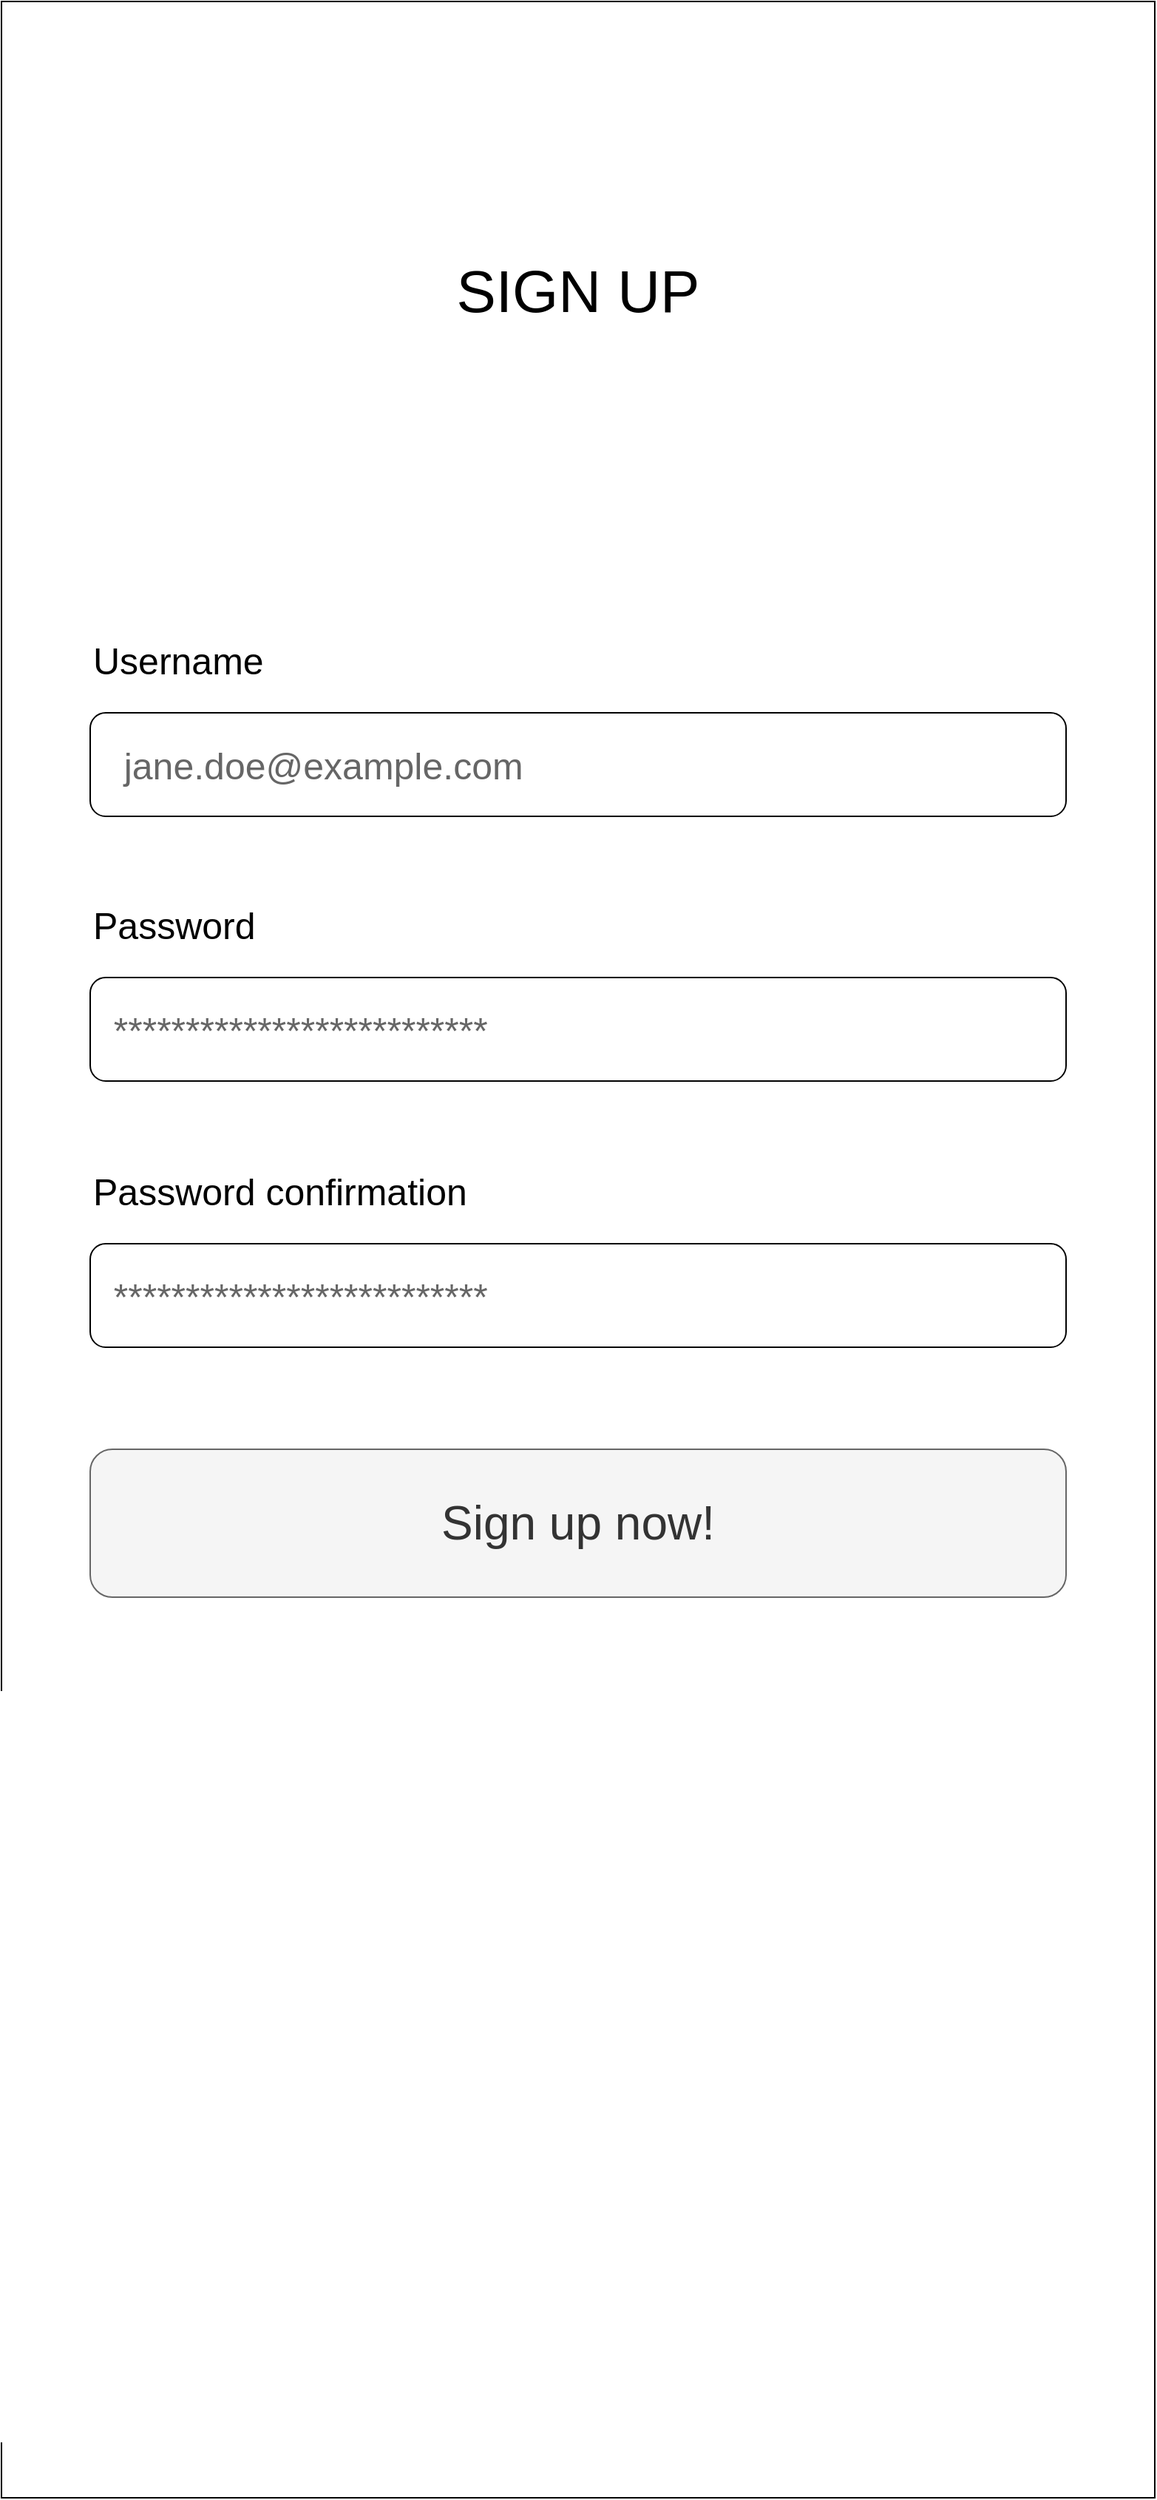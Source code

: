 <mxfile version="20.2.3" type="device"><diagram id="1Jm6cEuEzRb9mwY60-Bn" name="Page-1"><mxGraphModel dx="6338" dy="6016" grid="1" gridSize="10" guides="1" tooltips="1" connect="1" arrows="1" fold="1" page="1" pageScale="1" pageWidth="827" pageHeight="1169" math="0" shadow="0"><root><mxCell id="0"/><mxCell id="1" parent="0"/><mxCell id="5w4ahyM65Lo3Ls4hfJug-9" value="" style="rounded=0;whiteSpace=wrap;html=1;fontColor=#3399FF;strokeColor=default;fillColor=none;aspect=fixed;" parent="1" vertex="1"><mxGeometry x="-2457" y="-3490" width="780" height="1688" as="geometry"/></mxCell><mxCell id="5w4ahyM65Lo3Ls4hfJug-10" value="&lt;font style=&quot;font-size: 40px;&quot;&gt;SIGN UP&lt;/font&gt;" style="text;html=1;strokeColor=none;fillColor=none;align=center;verticalAlign=middle;whiteSpace=wrap;rounded=0;fontSize=24;" parent="1" vertex="1"><mxGeometry x="-2247" y="-3310" width="360" height="30" as="geometry"/></mxCell><mxCell id="5w4ahyM65Lo3Ls4hfJug-11" value="" style="group" parent="1" vertex="1" connectable="0"><mxGeometry x="-2397" y="-2881" width="660" height="470" as="geometry"/></mxCell><mxCell id="5w4ahyM65Lo3Ls4hfJug-12" value="Sign up now!" style="rounded=1;whiteSpace=wrap;html=1;fontSize=32;fillColor=#f5f5f5;strokeColor=#666666;fontColor=#333333;" parent="5w4ahyM65Lo3Ls4hfJug-11" vertex="1"><mxGeometry y="370" width="660" height="100" as="geometry"/></mxCell><mxCell id="5w4ahyM65Lo3Ls4hfJug-13" value="" style="group" parent="5w4ahyM65Lo3Ls4hfJug-11" vertex="1" connectable="0"><mxGeometry width="660" height="121" as="geometry"/></mxCell><mxCell id="5w4ahyM65Lo3Ls4hfJug-14" value="Password" style="text;html=1;strokeColor=none;fillColor=none;align=left;verticalAlign=middle;whiteSpace=wrap;rounded=0;fontSize=25;fontColor=#000000;" parent="5w4ahyM65Lo3Ls4hfJug-13" vertex="1"><mxGeometry width="240" height="30" as="geometry"/></mxCell><mxCell id="5w4ahyM65Lo3Ls4hfJug-15" value="&lt;font color=&quot;#666666&quot;&gt;&amp;nbsp; **************************&lt;/font&gt;" style="rounded=1;whiteSpace=wrap;html=1;fontSize=25;fontColor=#000000;strokeColor=default;align=left;" parent="5w4ahyM65Lo3Ls4hfJug-13" vertex="1"><mxGeometry y="51" width="660" height="70" as="geometry"/></mxCell><mxCell id="5w4ahyM65Lo3Ls4hfJug-16" value="" style="group" parent="5w4ahyM65Lo3Ls4hfJug-11" vertex="1" connectable="0"><mxGeometry y="180" width="660" height="121" as="geometry"/></mxCell><mxCell id="5w4ahyM65Lo3Ls4hfJug-17" value="Password confirmation" style="text;html=1;strokeColor=none;fillColor=none;align=left;verticalAlign=middle;whiteSpace=wrap;rounded=0;fontSize=25;fontColor=#000000;" parent="5w4ahyM65Lo3Ls4hfJug-16" vertex="1"><mxGeometry width="410" height="30" as="geometry"/></mxCell><mxCell id="5w4ahyM65Lo3Ls4hfJug-18" value="&lt;font color=&quot;#666666&quot;&gt;&amp;nbsp; **************************&lt;/font&gt;" style="rounded=1;whiteSpace=wrap;html=1;fontSize=25;fontColor=#000000;strokeColor=default;align=left;" parent="5w4ahyM65Lo3Ls4hfJug-16" vertex="1"><mxGeometry y="51" width="660" height="70" as="geometry"/></mxCell><mxCell id="5w4ahyM65Lo3Ls4hfJug-19" value="" style="group" parent="1" vertex="1" connectable="0"><mxGeometry x="-2397" y="-3060" width="660" height="121" as="geometry"/></mxCell><mxCell id="5w4ahyM65Lo3Ls4hfJug-20" value="Username" style="text;html=1;strokeColor=none;fillColor=none;align=left;verticalAlign=middle;whiteSpace=wrap;rounded=0;fontSize=25;fontColor=#000000;" parent="5w4ahyM65Lo3Ls4hfJug-19" vertex="1"><mxGeometry width="240" height="30" as="geometry"/></mxCell><mxCell id="5w4ahyM65Lo3Ls4hfJug-21" value="&amp;nbsp; &amp;nbsp;&lt;font color=&quot;#666666&quot;&gt;jane.doe@example.com&lt;/font&gt;" style="rounded=1;whiteSpace=wrap;html=1;fontSize=25;fontColor=#000000;strokeColor=default;align=left;" parent="5w4ahyM65Lo3Ls4hfJug-19" vertex="1"><mxGeometry y="51" width="660" height="70" as="geometry"/></mxCell></root></mxGraphModel></diagram></mxfile>
